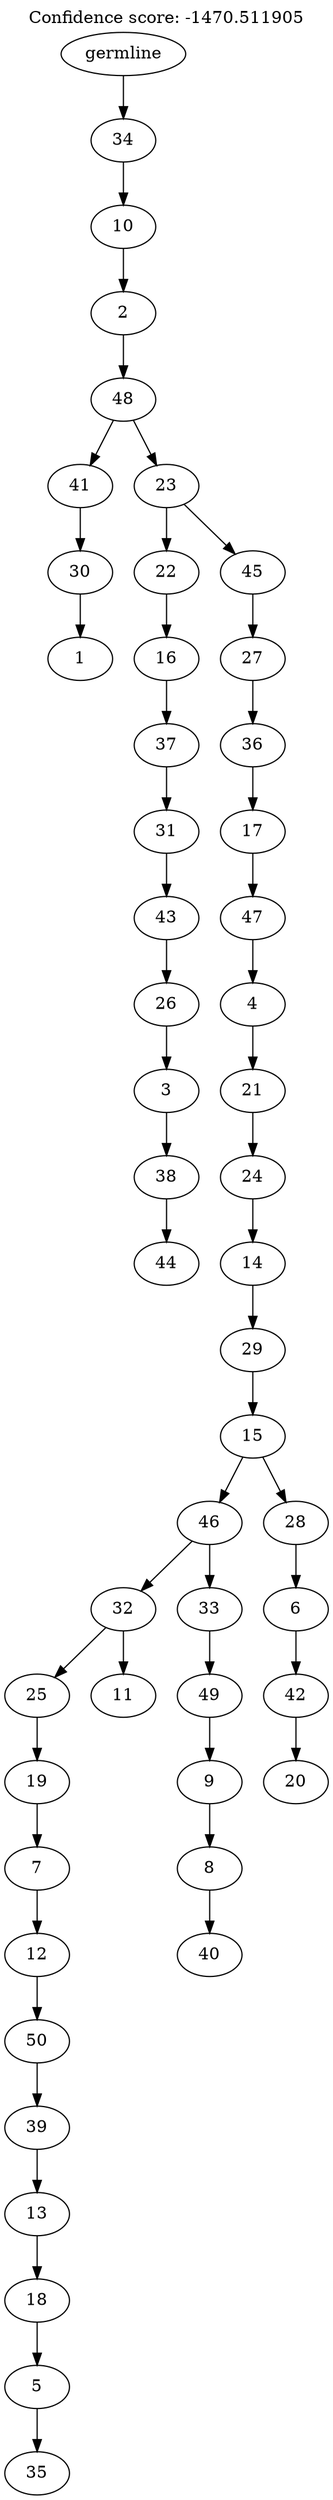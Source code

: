 digraph g {
	"49" -> "50";
	"50" [label="1"];
	"48" -> "49";
	"49" [label="30"];
	"46" -> "47";
	"47" [label="44"];
	"45" -> "46";
	"46" [label="38"];
	"44" -> "45";
	"45" [label="3"];
	"43" -> "44";
	"44" [label="26"];
	"42" -> "43";
	"43" [label="43"];
	"41" -> "42";
	"42" [label="31"];
	"40" -> "41";
	"41" [label="37"];
	"39" -> "40";
	"40" [label="16"];
	"37" -> "38";
	"38" [label="35"];
	"36" -> "37";
	"37" [label="5"];
	"35" -> "36";
	"36" [label="18"];
	"34" -> "35";
	"35" [label="13"];
	"33" -> "34";
	"34" [label="39"];
	"32" -> "33";
	"33" [label="50"];
	"31" -> "32";
	"32" [label="12"];
	"30" -> "31";
	"31" [label="7"];
	"29" -> "30";
	"30" [label="19"];
	"27" -> "28";
	"28" [label="11"];
	"27" -> "29";
	"29" [label="25"];
	"25" -> "26";
	"26" [label="40"];
	"24" -> "25";
	"25" [label="8"];
	"23" -> "24";
	"24" [label="9"];
	"22" -> "23";
	"23" [label="49"];
	"21" -> "22";
	"22" [label="33"];
	"21" -> "27";
	"27" [label="32"];
	"19" -> "20";
	"20" [label="20"];
	"18" -> "19";
	"19" [label="42"];
	"17" -> "18";
	"18" [label="6"];
	"16" -> "17";
	"17" [label="28"];
	"16" -> "21";
	"21" [label="46"];
	"15" -> "16";
	"16" [label="15"];
	"14" -> "15";
	"15" [label="29"];
	"13" -> "14";
	"14" [label="14"];
	"12" -> "13";
	"13" [label="24"];
	"11" -> "12";
	"12" [label="21"];
	"10" -> "11";
	"11" [label="4"];
	"9" -> "10";
	"10" [label="47"];
	"8" -> "9";
	"9" [label="17"];
	"7" -> "8";
	"8" [label="36"];
	"6" -> "7";
	"7" [label="27"];
	"5" -> "6";
	"6" [label="45"];
	"5" -> "39";
	"39" [label="22"];
	"4" -> "5";
	"5" [label="23"];
	"4" -> "48";
	"48" [label="41"];
	"3" -> "4";
	"4" [label="48"];
	"2" -> "3";
	"3" [label="2"];
	"1" -> "2";
	"2" [label="10"];
	"0" -> "1";
	"1" [label="34"];
	"0" [label="germline"];
	labelloc="t";
	label="Confidence score: -1470.511905";
}

